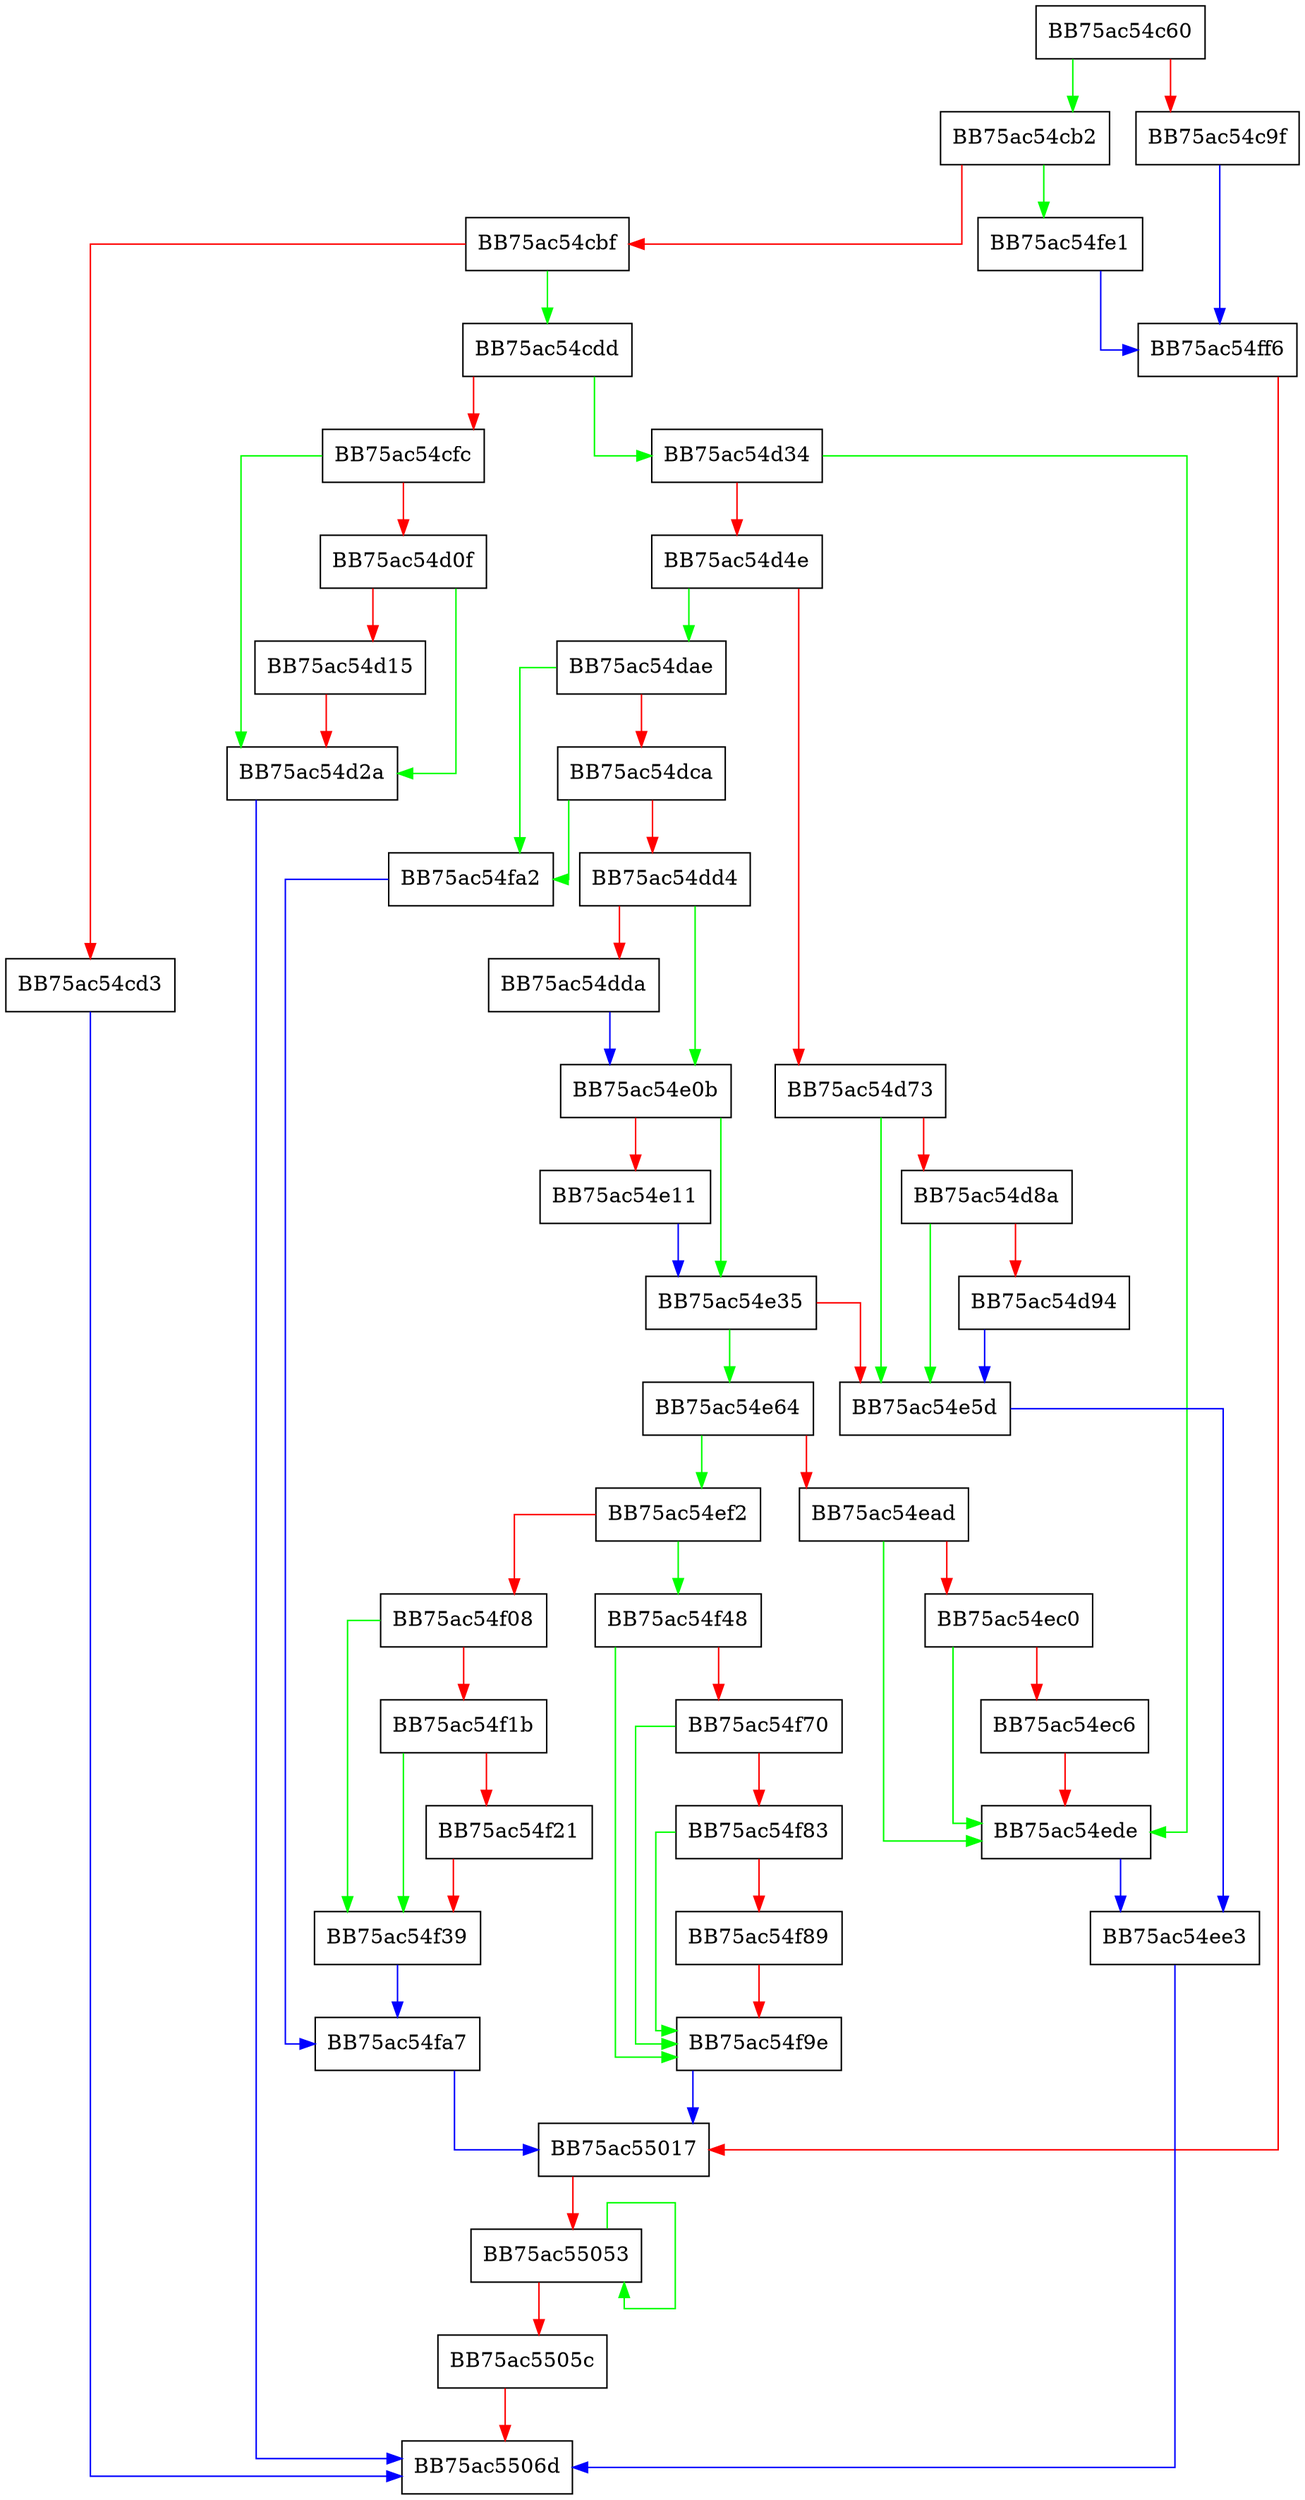 digraph OpenFile {
  node [shape="box"];
  graph [splines=ortho];
  BB75ac54c60 -> BB75ac54cb2 [color="green"];
  BB75ac54c60 -> BB75ac54c9f [color="red"];
  BB75ac54c9f -> BB75ac54ff6 [color="blue"];
  BB75ac54cb2 -> BB75ac54fe1 [color="green"];
  BB75ac54cb2 -> BB75ac54cbf [color="red"];
  BB75ac54cbf -> BB75ac54cdd [color="green"];
  BB75ac54cbf -> BB75ac54cd3 [color="red"];
  BB75ac54cd3 -> BB75ac5506d [color="blue"];
  BB75ac54cdd -> BB75ac54d34 [color="green"];
  BB75ac54cdd -> BB75ac54cfc [color="red"];
  BB75ac54cfc -> BB75ac54d2a [color="green"];
  BB75ac54cfc -> BB75ac54d0f [color="red"];
  BB75ac54d0f -> BB75ac54d2a [color="green"];
  BB75ac54d0f -> BB75ac54d15 [color="red"];
  BB75ac54d15 -> BB75ac54d2a [color="red"];
  BB75ac54d2a -> BB75ac5506d [color="blue"];
  BB75ac54d34 -> BB75ac54ede [color="green"];
  BB75ac54d34 -> BB75ac54d4e [color="red"];
  BB75ac54d4e -> BB75ac54dae [color="green"];
  BB75ac54d4e -> BB75ac54d73 [color="red"];
  BB75ac54d73 -> BB75ac54e5d [color="green"];
  BB75ac54d73 -> BB75ac54d8a [color="red"];
  BB75ac54d8a -> BB75ac54e5d [color="green"];
  BB75ac54d8a -> BB75ac54d94 [color="red"];
  BB75ac54d94 -> BB75ac54e5d [color="blue"];
  BB75ac54dae -> BB75ac54fa2 [color="green"];
  BB75ac54dae -> BB75ac54dca [color="red"];
  BB75ac54dca -> BB75ac54fa2 [color="green"];
  BB75ac54dca -> BB75ac54dd4 [color="red"];
  BB75ac54dd4 -> BB75ac54e0b [color="green"];
  BB75ac54dd4 -> BB75ac54dda [color="red"];
  BB75ac54dda -> BB75ac54e0b [color="blue"];
  BB75ac54e0b -> BB75ac54e35 [color="green"];
  BB75ac54e0b -> BB75ac54e11 [color="red"];
  BB75ac54e11 -> BB75ac54e35 [color="blue"];
  BB75ac54e35 -> BB75ac54e64 [color="green"];
  BB75ac54e35 -> BB75ac54e5d [color="red"];
  BB75ac54e5d -> BB75ac54ee3 [color="blue"];
  BB75ac54e64 -> BB75ac54ef2 [color="green"];
  BB75ac54e64 -> BB75ac54ead [color="red"];
  BB75ac54ead -> BB75ac54ede [color="green"];
  BB75ac54ead -> BB75ac54ec0 [color="red"];
  BB75ac54ec0 -> BB75ac54ede [color="green"];
  BB75ac54ec0 -> BB75ac54ec6 [color="red"];
  BB75ac54ec6 -> BB75ac54ede [color="red"];
  BB75ac54ede -> BB75ac54ee3 [color="blue"];
  BB75ac54ee3 -> BB75ac5506d [color="blue"];
  BB75ac54ef2 -> BB75ac54f48 [color="green"];
  BB75ac54ef2 -> BB75ac54f08 [color="red"];
  BB75ac54f08 -> BB75ac54f39 [color="green"];
  BB75ac54f08 -> BB75ac54f1b [color="red"];
  BB75ac54f1b -> BB75ac54f39 [color="green"];
  BB75ac54f1b -> BB75ac54f21 [color="red"];
  BB75ac54f21 -> BB75ac54f39 [color="red"];
  BB75ac54f39 -> BB75ac54fa7 [color="blue"];
  BB75ac54f48 -> BB75ac54f9e [color="green"];
  BB75ac54f48 -> BB75ac54f70 [color="red"];
  BB75ac54f70 -> BB75ac54f9e [color="green"];
  BB75ac54f70 -> BB75ac54f83 [color="red"];
  BB75ac54f83 -> BB75ac54f9e [color="green"];
  BB75ac54f83 -> BB75ac54f89 [color="red"];
  BB75ac54f89 -> BB75ac54f9e [color="red"];
  BB75ac54f9e -> BB75ac55017 [color="blue"];
  BB75ac54fa2 -> BB75ac54fa7 [color="blue"];
  BB75ac54fa7 -> BB75ac55017 [color="blue"];
  BB75ac54fe1 -> BB75ac54ff6 [color="blue"];
  BB75ac54ff6 -> BB75ac55017 [color="red"];
  BB75ac55017 -> BB75ac55053 [color="red"];
  BB75ac55053 -> BB75ac55053 [color="green"];
  BB75ac55053 -> BB75ac5505c [color="red"];
  BB75ac5505c -> BB75ac5506d [color="red"];
}